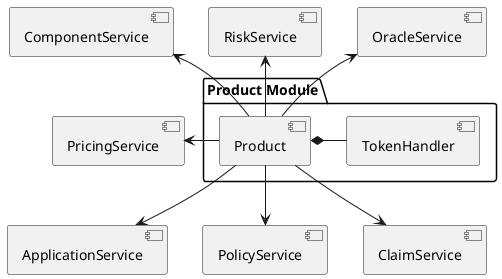 @startuml

package "Product Module" as productModule {
  [Product] as product
  [TokenHandler] as th
}

[ComponentService] as componentS
[RiskService] as riskS
[PricingService] as pricingS
[ApplicationService] as applicationS
[PolicyService] as policyS
[ClaimService] as claimS
[OracleService] as oracleS

componentS <-- product
riskS <-- product
oracleS <-- product
pricingS <- product

product *- th
product --> applicationS
product --> policyS
product --> claimS

@enduml